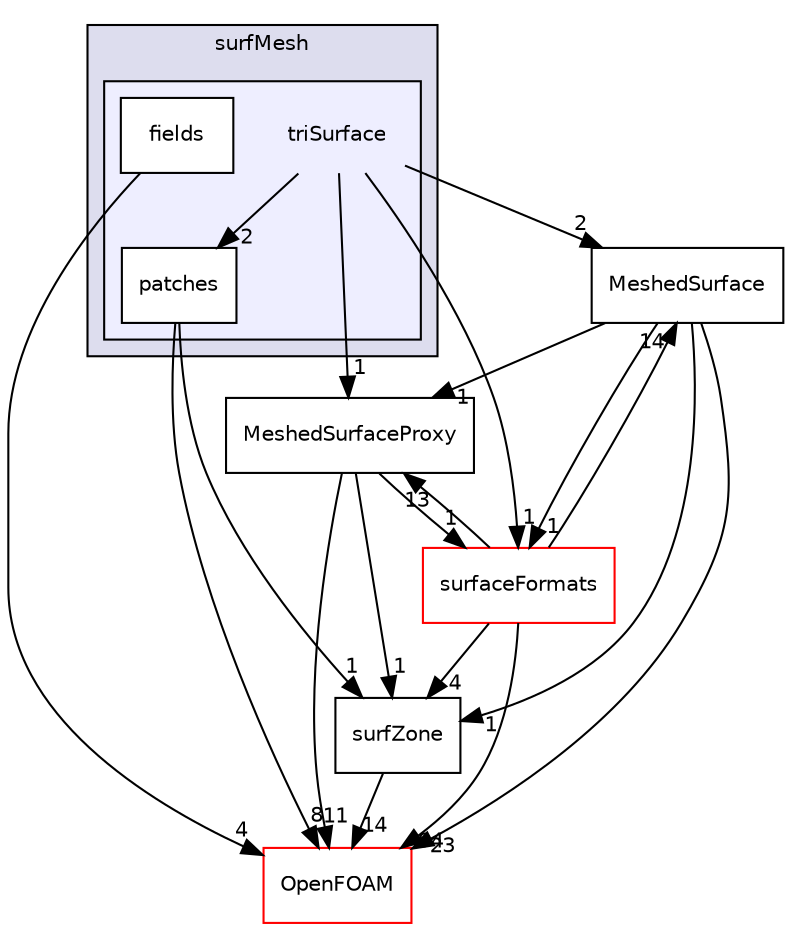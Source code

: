 digraph "src/surfMesh/triSurface" {
  bgcolor=transparent;
  compound=true
  node [ fontsize="10", fontname="Helvetica"];
  edge [ labelfontsize="10", labelfontname="Helvetica"];
  subgraph clusterdir_0a88fe22feb23ce5f078a04a1df67721 {
    graph [ bgcolor="#ddddee", pencolor="black", label="surfMesh" fontname="Helvetica", fontsize="10", URL="dir_0a88fe22feb23ce5f078a04a1df67721.html"]
  subgraph clusterdir_b94b4c44c7e690bcc15ace8c383557d9 {
    graph [ bgcolor="#eeeeff", pencolor="black", label="" URL="dir_b94b4c44c7e690bcc15ace8c383557d9.html"];
    dir_b94b4c44c7e690bcc15ace8c383557d9 [shape=plaintext label="triSurface"];
    dir_0db2eb1d714f49ffffe5e78c1c8467bc [shape=box label="fields" color="black" fillcolor="white" style="filled" URL="dir_0db2eb1d714f49ffffe5e78c1c8467bc.html"];
    dir_7f82bc008d031845bfd7f5129b580f25 [shape=box label="patches" color="black" fillcolor="white" style="filled" URL="dir_7f82bc008d031845bfd7f5129b580f25.html"];
  }
  }
  dir_c7b425ce1feba157c3a628060f167f64 [shape=box label="MeshedSurface" URL="dir_c7b425ce1feba157c3a628060f167f64.html"];
  dir_b2d126e3ab79c2145c7a44de22e5f675 [shape=box label="MeshedSurfaceProxy" URL="dir_b2d126e3ab79c2145c7a44de22e5f675.html"];
  dir_c5473ff19b20e6ec4dfe5c310b3778a8 [shape=box label="OpenFOAM" color="red" URL="dir_c5473ff19b20e6ec4dfe5c310b3778a8.html"];
  dir_367e2591196b309d6036c64a18218666 [shape=box label="surfZone" URL="dir_367e2591196b309d6036c64a18218666.html"];
  dir_3ad8f5f9808d8196d04eb1769c1a10a8 [shape=box label="surfaceFormats" color="red" URL="dir_3ad8f5f9808d8196d04eb1769c1a10a8.html"];
  dir_c7b425ce1feba157c3a628060f167f64->dir_b2d126e3ab79c2145c7a44de22e5f675 [headlabel="1", labeldistance=1.5 headhref="dir_003626_003628.html"];
  dir_c7b425ce1feba157c3a628060f167f64->dir_c5473ff19b20e6ec4dfe5c310b3778a8 [headlabel="23", labeldistance=1.5 headhref="dir_003626_002151.html"];
  dir_c7b425ce1feba157c3a628060f167f64->dir_367e2591196b309d6036c64a18218666 [headlabel="1", labeldistance=1.5 headhref="dir_003626_003649.html"];
  dir_c7b425ce1feba157c3a628060f167f64->dir_3ad8f5f9808d8196d04eb1769c1a10a8 [headlabel="1", labeldistance=1.5 headhref="dir_003626_003632.html"];
  dir_7f82bc008d031845bfd7f5129b580f25->dir_c5473ff19b20e6ec4dfe5c310b3778a8 [headlabel="8", labeldistance=1.5 headhref="dir_003652_002151.html"];
  dir_7f82bc008d031845bfd7f5129b580f25->dir_367e2591196b309d6036c64a18218666 [headlabel="1", labeldistance=1.5 headhref="dir_003652_003649.html"];
  dir_b94b4c44c7e690bcc15ace8c383557d9->dir_c7b425ce1feba157c3a628060f167f64 [headlabel="2", labeldistance=1.5 headhref="dir_003650_003626.html"];
  dir_b94b4c44c7e690bcc15ace8c383557d9->dir_7f82bc008d031845bfd7f5129b580f25 [headlabel="2", labeldistance=1.5 headhref="dir_003650_003652.html"];
  dir_b94b4c44c7e690bcc15ace8c383557d9->dir_b2d126e3ab79c2145c7a44de22e5f675 [headlabel="1", labeldistance=1.5 headhref="dir_003650_003628.html"];
  dir_b94b4c44c7e690bcc15ace8c383557d9->dir_3ad8f5f9808d8196d04eb1769c1a10a8 [headlabel="1", labeldistance=1.5 headhref="dir_003650_003632.html"];
  dir_b2d126e3ab79c2145c7a44de22e5f675->dir_c5473ff19b20e6ec4dfe5c310b3778a8 [headlabel="11", labeldistance=1.5 headhref="dir_003628_002151.html"];
  dir_b2d126e3ab79c2145c7a44de22e5f675->dir_367e2591196b309d6036c64a18218666 [headlabel="1", labeldistance=1.5 headhref="dir_003628_003649.html"];
  dir_b2d126e3ab79c2145c7a44de22e5f675->dir_3ad8f5f9808d8196d04eb1769c1a10a8 [headlabel="1", labeldistance=1.5 headhref="dir_003628_003632.html"];
  dir_0db2eb1d714f49ffffe5e78c1c8467bc->dir_c5473ff19b20e6ec4dfe5c310b3778a8 [headlabel="4", labeldistance=1.5 headhref="dir_003651_002151.html"];
  dir_367e2591196b309d6036c64a18218666->dir_c5473ff19b20e6ec4dfe5c310b3778a8 [headlabel="14", labeldistance=1.5 headhref="dir_003649_002151.html"];
  dir_3ad8f5f9808d8196d04eb1769c1a10a8->dir_c7b425ce1feba157c3a628060f167f64 [headlabel="14", labeldistance=1.5 headhref="dir_003632_003626.html"];
  dir_3ad8f5f9808d8196d04eb1769c1a10a8->dir_b2d126e3ab79c2145c7a44de22e5f675 [headlabel="13", labeldistance=1.5 headhref="dir_003632_003628.html"];
  dir_3ad8f5f9808d8196d04eb1769c1a10a8->dir_c5473ff19b20e6ec4dfe5c310b3778a8 [headlabel="94", labeldistance=1.5 headhref="dir_003632_002151.html"];
  dir_3ad8f5f9808d8196d04eb1769c1a10a8->dir_367e2591196b309d6036c64a18218666 [headlabel="4", labeldistance=1.5 headhref="dir_003632_003649.html"];
}
